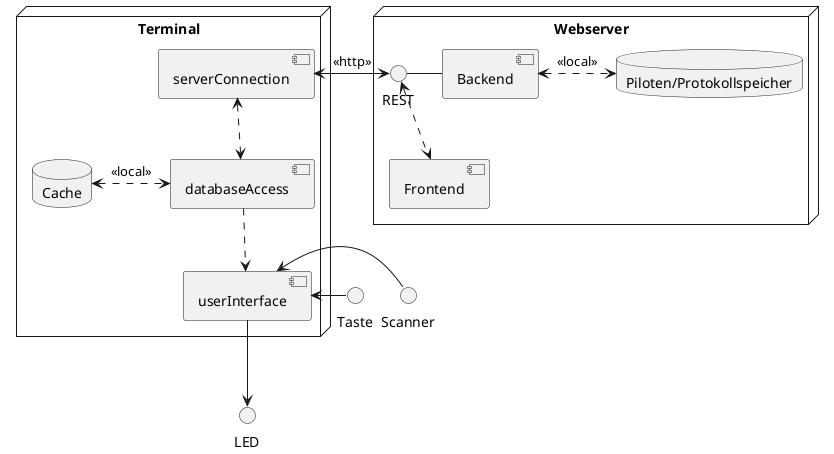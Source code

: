 @startuml component_diagram

node "Terminal" {
    [databaseAccess] ..> [userInterface]
    [serverConnection] <..> [databaseAccess]
    database "Cache" as db1 {
    }
    db1 <.> [databaseAccess] : <<local>>
}

[userInterface] --> LED
Taste -> [userInterface]
[userInterface] <- Scanner

node "Webserver" {
    REST <..> [Frontend]
    REST - [Backend]
    database "Piloten/Protokollspeicher" as db2 {
    }
    [Backend] <.> db2  : <<local>>
}

[serverConnection] <-> REST  : <<http>>

@enduml